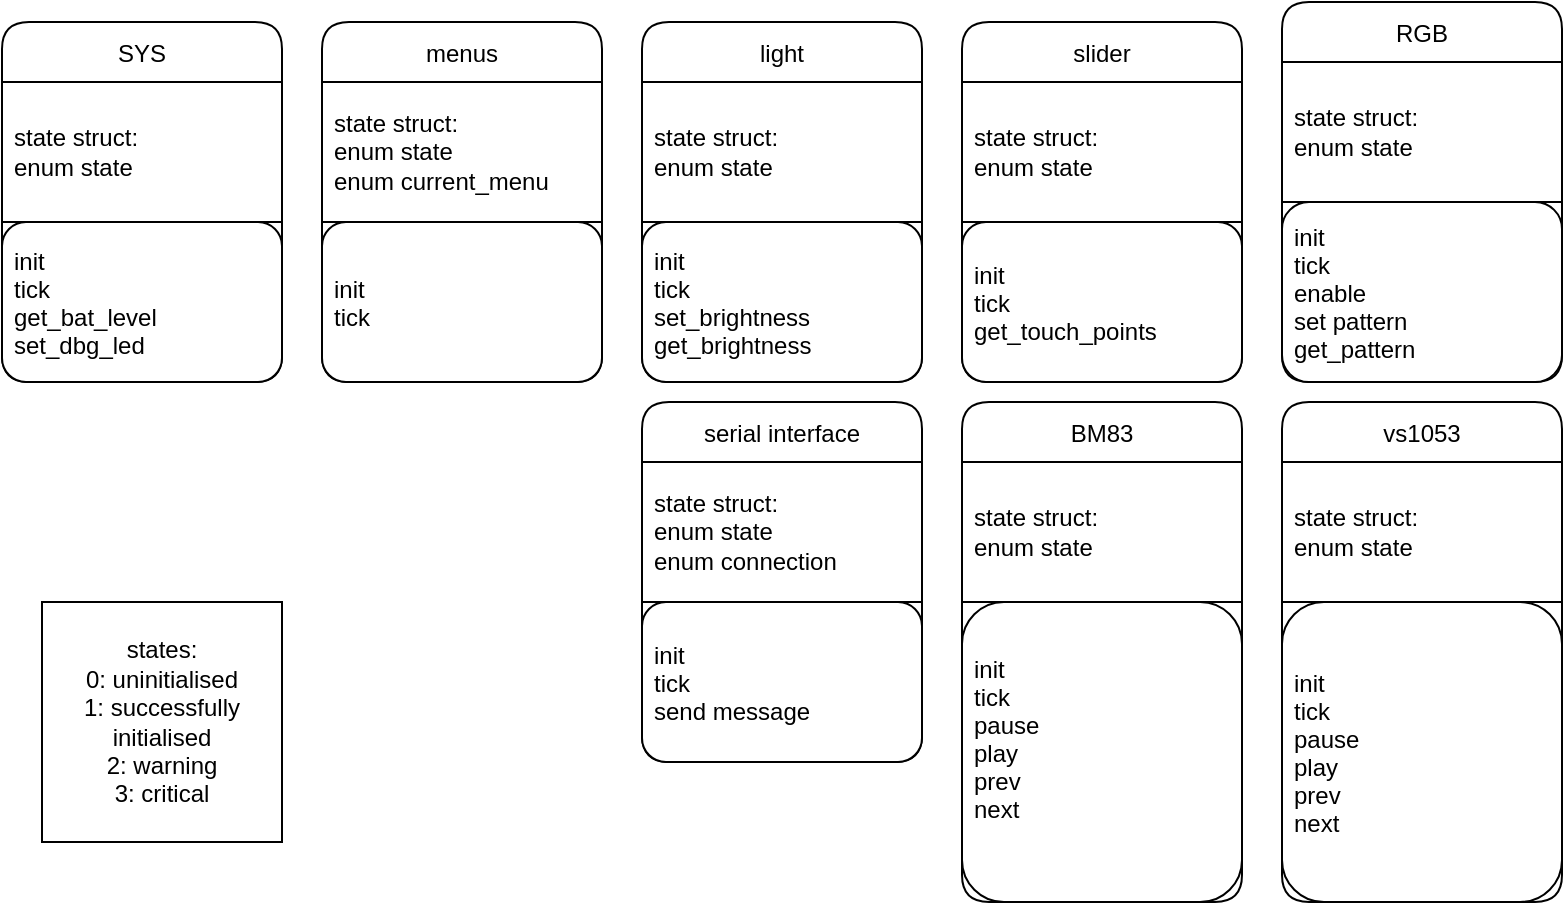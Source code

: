 <mxfile version="20.5.1" type="device"><diagram id="_nHkvcjzQuOdWMBOt9MY" name="Page-1"><mxGraphModel dx="938" dy="568" grid="1" gridSize="10" guides="1" tooltips="1" connect="1" arrows="1" fold="1" page="1" pageScale="1" pageWidth="827" pageHeight="1169" math="0" shadow="0"><root><mxCell id="0"/><mxCell id="1" parent="0"/><mxCell id="KVz2f_Uy6OTWhEKi9QGa-11" value="BM83" style="swimlane;fontStyle=0;childLayout=stackLayout;horizontal=1;startSize=30;horizontalStack=0;resizeParent=1;resizeParentMax=0;resizeLast=0;collapsible=1;marginBottom=0;rounded=1;swimlaneFillColor=default;" vertex="1" parent="1"><mxGeometry x="530" y="280" width="140" height="250" as="geometry"><mxRectangle x="540" y="170" width="50" height="30" as="alternateBounds"/></mxGeometry></mxCell><mxCell id="KVz2f_Uy6OTWhEKi9QGa-12" value="state struct:&lt;br&gt;enum state" style="rounded=0;whiteSpace=wrap;html=1;align=left;spacingLeft=4" vertex="1" parent="KVz2f_Uy6OTWhEKi9QGa-11"><mxGeometry y="30" width="140" height="70" as="geometry"/></mxCell><mxCell id="KVz2f_Uy6OTWhEKi9QGa-13" value="init&#10;tick&#10;pause&#10;play&#10;prev&#10;next&#10;" style="text;strokeColor=default;fillColor=default;align=left;verticalAlign=middle;spacingLeft=4;spacingRight=4;overflow=hidden;points=[[0,0.5],[1,0.5]];portConstraint=eastwest;rotatable=0;rounded=1;shadow=0;" vertex="1" parent="KVz2f_Uy6OTWhEKi9QGa-11"><mxGeometry y="100" width="140" height="150" as="geometry"/></mxCell><mxCell id="KVz2f_Uy6OTWhEKi9QGa-14" value="states:&lt;br&gt;0: uninitialised&lt;br&gt;1: successfully initialised&lt;br&gt;2: warning&lt;br&gt;3: critical" style="rounded=0;whiteSpace=wrap;html=1;" vertex="1" parent="1"><mxGeometry x="70" y="380" width="120" height="120" as="geometry"/></mxCell><mxCell id="KVz2f_Uy6OTWhEKi9QGa-15" value="SYS" style="swimlane;fontStyle=0;childLayout=stackLayout;horizontal=1;startSize=30;horizontalStack=0;resizeParent=1;resizeParentMax=0;resizeLast=0;collapsible=1;marginBottom=0;rounded=1;swimlaneFillColor=default;" vertex="1" parent="1"><mxGeometry x="50" y="90" width="140" height="180" as="geometry"><mxRectangle x="540" y="170" width="50" height="30" as="alternateBounds"/></mxGeometry></mxCell><mxCell id="KVz2f_Uy6OTWhEKi9QGa-16" value="state struct:&lt;br&gt;enum state" style="rounded=0;whiteSpace=wrap;html=1;align=left;spacingLeft=4" vertex="1" parent="KVz2f_Uy6OTWhEKi9QGa-15"><mxGeometry y="30" width="140" height="70" as="geometry"/></mxCell><mxCell id="KVz2f_Uy6OTWhEKi9QGa-17" value="init&#10;tick&#10;get_bat_level&#10;set_dbg_led" style="text;strokeColor=default;fillColor=default;align=left;verticalAlign=middle;spacingLeft=4;spacingRight=4;overflow=hidden;points=[[0,0.5],[1,0.5]];portConstraint=eastwest;rotatable=0;rounded=1;shadow=0;" vertex="1" parent="KVz2f_Uy6OTWhEKi9QGa-15"><mxGeometry y="100" width="140" height="80" as="geometry"/></mxCell><mxCell id="KVz2f_Uy6OTWhEKi9QGa-18" value="light" style="swimlane;fontStyle=0;childLayout=stackLayout;horizontal=1;startSize=30;horizontalStack=0;resizeParent=1;resizeParentMax=0;resizeLast=0;collapsible=1;marginBottom=0;rounded=1;swimlaneFillColor=default;" vertex="1" parent="1"><mxGeometry x="370" y="90" width="140" height="180" as="geometry"><mxRectangle x="540" y="170" width="50" height="30" as="alternateBounds"/></mxGeometry></mxCell><mxCell id="KVz2f_Uy6OTWhEKi9QGa-19" value="state struct:&lt;br&gt;enum state" style="rounded=0;whiteSpace=wrap;html=1;align=left;spacingLeft=4" vertex="1" parent="KVz2f_Uy6OTWhEKi9QGa-18"><mxGeometry y="30" width="140" height="70" as="geometry"/></mxCell><mxCell id="KVz2f_Uy6OTWhEKi9QGa-20" value="init&#10;tick&#10;set_brightness&#10;get_brightness" style="text;strokeColor=default;fillColor=default;align=left;verticalAlign=middle;spacingLeft=4;spacingRight=4;overflow=hidden;points=[[0,0.5],[1,0.5]];portConstraint=eastwest;rotatable=0;rounded=1;shadow=0;" vertex="1" parent="KVz2f_Uy6OTWhEKi9QGa-18"><mxGeometry y="100" width="140" height="80" as="geometry"/></mxCell><mxCell id="KVz2f_Uy6OTWhEKi9QGa-24" value="vs1053" style="swimlane;fontStyle=0;childLayout=stackLayout;horizontal=1;startSize=30;horizontalStack=0;resizeParent=1;resizeParentMax=0;resizeLast=0;collapsible=1;marginBottom=0;rounded=1;swimlaneFillColor=default;" vertex="1" parent="1"><mxGeometry x="690" y="280" width="140" height="250" as="geometry"><mxRectangle x="540" y="170" width="50" height="30" as="alternateBounds"/></mxGeometry></mxCell><mxCell id="KVz2f_Uy6OTWhEKi9QGa-25" value="state struct:&lt;br&gt;enum state" style="rounded=0;whiteSpace=wrap;html=1;align=left;spacingLeft=4" vertex="1" parent="KVz2f_Uy6OTWhEKi9QGa-24"><mxGeometry y="30" width="140" height="70" as="geometry"/></mxCell><mxCell id="KVz2f_Uy6OTWhEKi9QGa-26" value="init&#10;tick&#10;pause &#10;play&#10;prev&#10;next" style="text;strokeColor=default;fillColor=default;align=left;verticalAlign=middle;spacingLeft=4;spacingRight=4;overflow=hidden;points=[[0,0.5],[1,0.5]];portConstraint=eastwest;rotatable=0;rounded=1;shadow=0;" vertex="1" parent="KVz2f_Uy6OTWhEKi9QGa-24"><mxGeometry y="100" width="140" height="150" as="geometry"/></mxCell><mxCell id="KVz2f_Uy6OTWhEKi9QGa-27" value="RGB" style="swimlane;fontStyle=0;childLayout=stackLayout;horizontal=1;startSize=30;horizontalStack=0;resizeParent=1;resizeParentMax=0;resizeLast=0;collapsible=1;marginBottom=0;rounded=1;swimlaneFillColor=default;" vertex="1" parent="1"><mxGeometry x="690" y="80" width="140" height="190" as="geometry"><mxRectangle x="540" y="170" width="50" height="30" as="alternateBounds"/></mxGeometry></mxCell><mxCell id="KVz2f_Uy6OTWhEKi9QGa-28" value="state struct:&lt;br&gt;enum state" style="rounded=0;whiteSpace=wrap;html=1;align=left;spacingLeft=4" vertex="1" parent="KVz2f_Uy6OTWhEKi9QGa-27"><mxGeometry y="30" width="140" height="70" as="geometry"/></mxCell><mxCell id="KVz2f_Uy6OTWhEKi9QGa-29" value="init&#10;tick&#10;enable&#10;set pattern&#10;get_pattern" style="text;strokeColor=default;fillColor=default;align=left;verticalAlign=middle;spacingLeft=4;spacingRight=4;overflow=hidden;points=[[0,0.5],[1,0.5]];portConstraint=eastwest;rotatable=0;rounded=1;shadow=0;" vertex="1" parent="KVz2f_Uy6OTWhEKi9QGa-27"><mxGeometry y="100" width="140" height="90" as="geometry"/></mxCell><mxCell id="KVz2f_Uy6OTWhEKi9QGa-30" value="menus" style="swimlane;fontStyle=0;childLayout=stackLayout;horizontal=1;startSize=30;horizontalStack=0;resizeParent=1;resizeParentMax=0;resizeLast=0;collapsible=1;marginBottom=0;rounded=1;swimlaneFillColor=default;" vertex="1" parent="1"><mxGeometry x="210" y="90" width="140" height="180" as="geometry"><mxRectangle x="540" y="170" width="50" height="30" as="alternateBounds"/></mxGeometry></mxCell><mxCell id="KVz2f_Uy6OTWhEKi9QGa-31" value="state struct:&lt;br&gt;enum state&lt;br&gt;enum current_menu" style="rounded=0;whiteSpace=wrap;html=1;align=left;spacingLeft=4" vertex="1" parent="KVz2f_Uy6OTWhEKi9QGa-30"><mxGeometry y="30" width="140" height="70" as="geometry"/></mxCell><mxCell id="KVz2f_Uy6OTWhEKi9QGa-32" value="init&#10;tick" style="text;strokeColor=default;fillColor=default;align=left;verticalAlign=middle;spacingLeft=4;spacingRight=4;overflow=hidden;points=[[0,0.5],[1,0.5]];portConstraint=eastwest;rotatable=0;rounded=1;shadow=0;" vertex="1" parent="KVz2f_Uy6OTWhEKi9QGa-30"><mxGeometry y="100" width="140" height="80" as="geometry"/></mxCell><mxCell id="KVz2f_Uy6OTWhEKi9QGa-33" value="slider" style="swimlane;fontStyle=0;childLayout=stackLayout;horizontal=1;startSize=30;horizontalStack=0;resizeParent=1;resizeParentMax=0;resizeLast=0;collapsible=1;marginBottom=0;rounded=1;swimlaneFillColor=default;" vertex="1" parent="1"><mxGeometry x="530" y="90" width="140" height="180" as="geometry"><mxRectangle x="540" y="170" width="50" height="30" as="alternateBounds"/></mxGeometry></mxCell><mxCell id="KVz2f_Uy6OTWhEKi9QGa-34" value="state struct:&lt;br&gt;enum state" style="rounded=0;whiteSpace=wrap;html=1;align=left;spacingLeft=4" vertex="1" parent="KVz2f_Uy6OTWhEKi9QGa-33"><mxGeometry y="30" width="140" height="70" as="geometry"/></mxCell><mxCell id="KVz2f_Uy6OTWhEKi9QGa-35" value="init&#10;tick&#10;get_touch_points" style="text;strokeColor=default;fillColor=default;align=left;verticalAlign=middle;spacingLeft=4;spacingRight=4;overflow=hidden;points=[[0,0.5],[1,0.5]];portConstraint=eastwest;rotatable=0;rounded=1;shadow=0;" vertex="1" parent="KVz2f_Uy6OTWhEKi9QGa-33"><mxGeometry y="100" width="140" height="80" as="geometry"/></mxCell><mxCell id="KVz2f_Uy6OTWhEKi9QGa-36" value="serial interface" style="swimlane;fontStyle=0;childLayout=stackLayout;horizontal=1;startSize=30;horizontalStack=0;resizeParent=1;resizeParentMax=0;resizeLast=0;collapsible=1;marginBottom=0;rounded=1;swimlaneFillColor=default;" vertex="1" parent="1"><mxGeometry x="370" y="280" width="140" height="180" as="geometry"><mxRectangle x="540" y="170" width="50" height="30" as="alternateBounds"/></mxGeometry></mxCell><mxCell id="KVz2f_Uy6OTWhEKi9QGa-37" value="state struct:&lt;br&gt;enum state&lt;br&gt;enum connection" style="rounded=0;whiteSpace=wrap;html=1;align=left;spacingLeft=4" vertex="1" parent="KVz2f_Uy6OTWhEKi9QGa-36"><mxGeometry y="30" width="140" height="70" as="geometry"/></mxCell><mxCell id="KVz2f_Uy6OTWhEKi9QGa-38" value="init&#10;tick&#10;send message" style="text;strokeColor=default;fillColor=default;align=left;verticalAlign=middle;spacingLeft=4;spacingRight=4;overflow=hidden;points=[[0,0.5],[1,0.5]];portConstraint=eastwest;rotatable=0;rounded=1;shadow=0;" vertex="1" parent="KVz2f_Uy6OTWhEKi9QGa-36"><mxGeometry y="100" width="140" height="80" as="geometry"/></mxCell></root></mxGraphModel></diagram></mxfile>